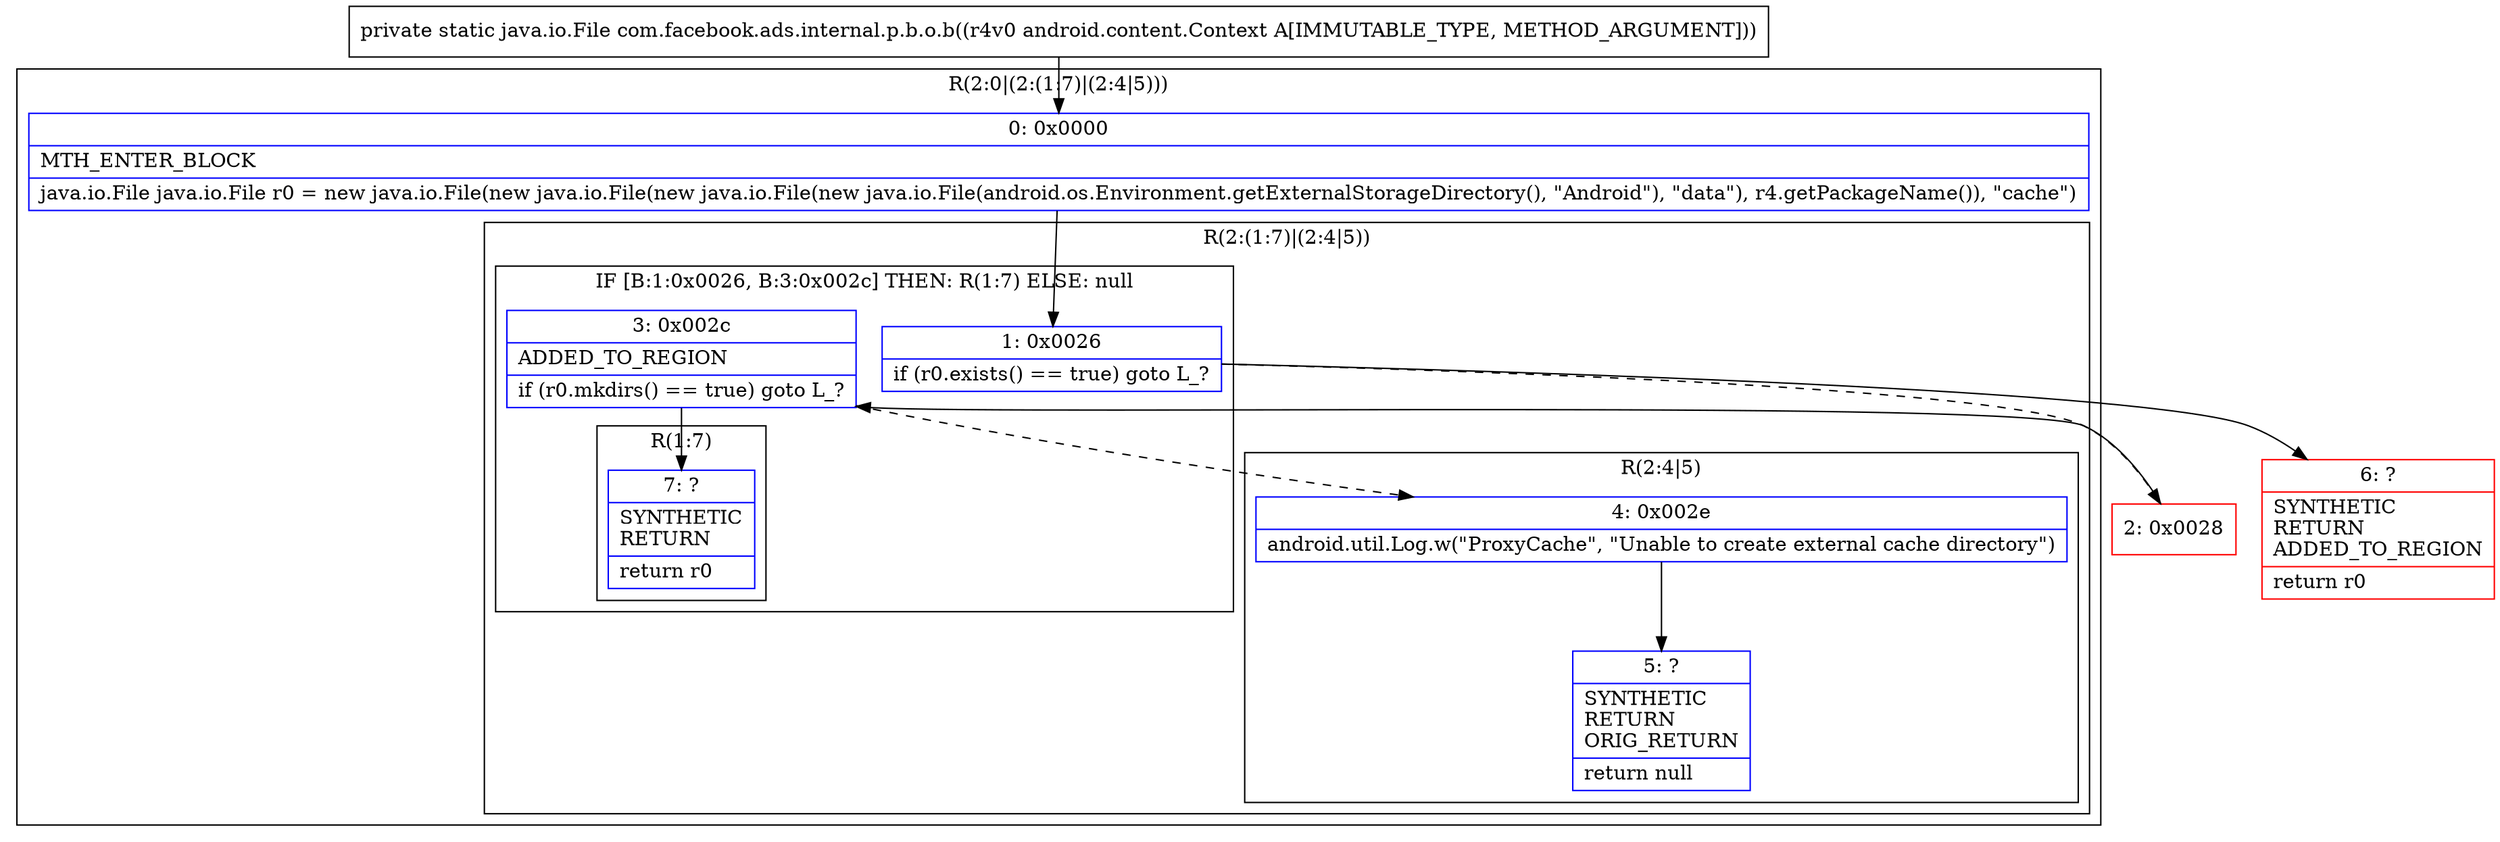 digraph "CFG forcom.facebook.ads.internal.p.b.o.b(Landroid\/content\/Context;)Ljava\/io\/File;" {
subgraph cluster_Region_536838297 {
label = "R(2:0|(2:(1:7)|(2:4|5)))";
node [shape=record,color=blue];
Node_0 [shape=record,label="{0\:\ 0x0000|MTH_ENTER_BLOCK\l|java.io.File java.io.File r0 = new java.io.File(new java.io.File(new java.io.File(new java.io.File(android.os.Environment.getExternalStorageDirectory(), \"Android\"), \"data\"), r4.getPackageName()), \"cache\")\l}"];
subgraph cluster_Region_555026573 {
label = "R(2:(1:7)|(2:4|5))";
node [shape=record,color=blue];
subgraph cluster_IfRegion_1341977919 {
label = "IF [B:1:0x0026, B:3:0x002c] THEN: R(1:7) ELSE: null";
node [shape=record,color=blue];
Node_1 [shape=record,label="{1\:\ 0x0026|if (r0.exists() == true) goto L_?\l}"];
Node_3 [shape=record,label="{3\:\ 0x002c|ADDED_TO_REGION\l|if (r0.mkdirs() == true) goto L_?\l}"];
subgraph cluster_Region_627434052 {
label = "R(1:7)";
node [shape=record,color=blue];
Node_7 [shape=record,label="{7\:\ ?|SYNTHETIC\lRETURN\l|return r0\l}"];
}
}
subgraph cluster_Region_761173391 {
label = "R(2:4|5)";
node [shape=record,color=blue];
Node_4 [shape=record,label="{4\:\ 0x002e|android.util.Log.w(\"ProxyCache\", \"Unable to create external cache directory\")\l}"];
Node_5 [shape=record,label="{5\:\ ?|SYNTHETIC\lRETURN\lORIG_RETURN\l|return null\l}"];
}
}
}
Node_2 [shape=record,color=red,label="{2\:\ 0x0028}"];
Node_6 [shape=record,color=red,label="{6\:\ ?|SYNTHETIC\lRETURN\lADDED_TO_REGION\l|return r0\l}"];
MethodNode[shape=record,label="{private static java.io.File com.facebook.ads.internal.p.b.o.b((r4v0 android.content.Context A[IMMUTABLE_TYPE, METHOD_ARGUMENT])) }"];
MethodNode -> Node_0;
Node_0 -> Node_1;
Node_1 -> Node_2[style=dashed];
Node_1 -> Node_6;
Node_3 -> Node_4[style=dashed];
Node_3 -> Node_7;
Node_4 -> Node_5;
Node_2 -> Node_3;
}

